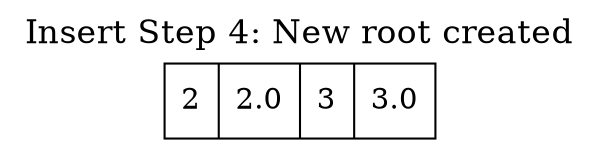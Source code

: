 digraph BPlusTree {
    node [shape=record];
    label = "Insert Step 4: New root created";
    labelloc = "top";
    fontsize = 16;
    Leaf0 [label="<f0> 2 | 2.0 | <f1> 3 | 3.0"];
}
